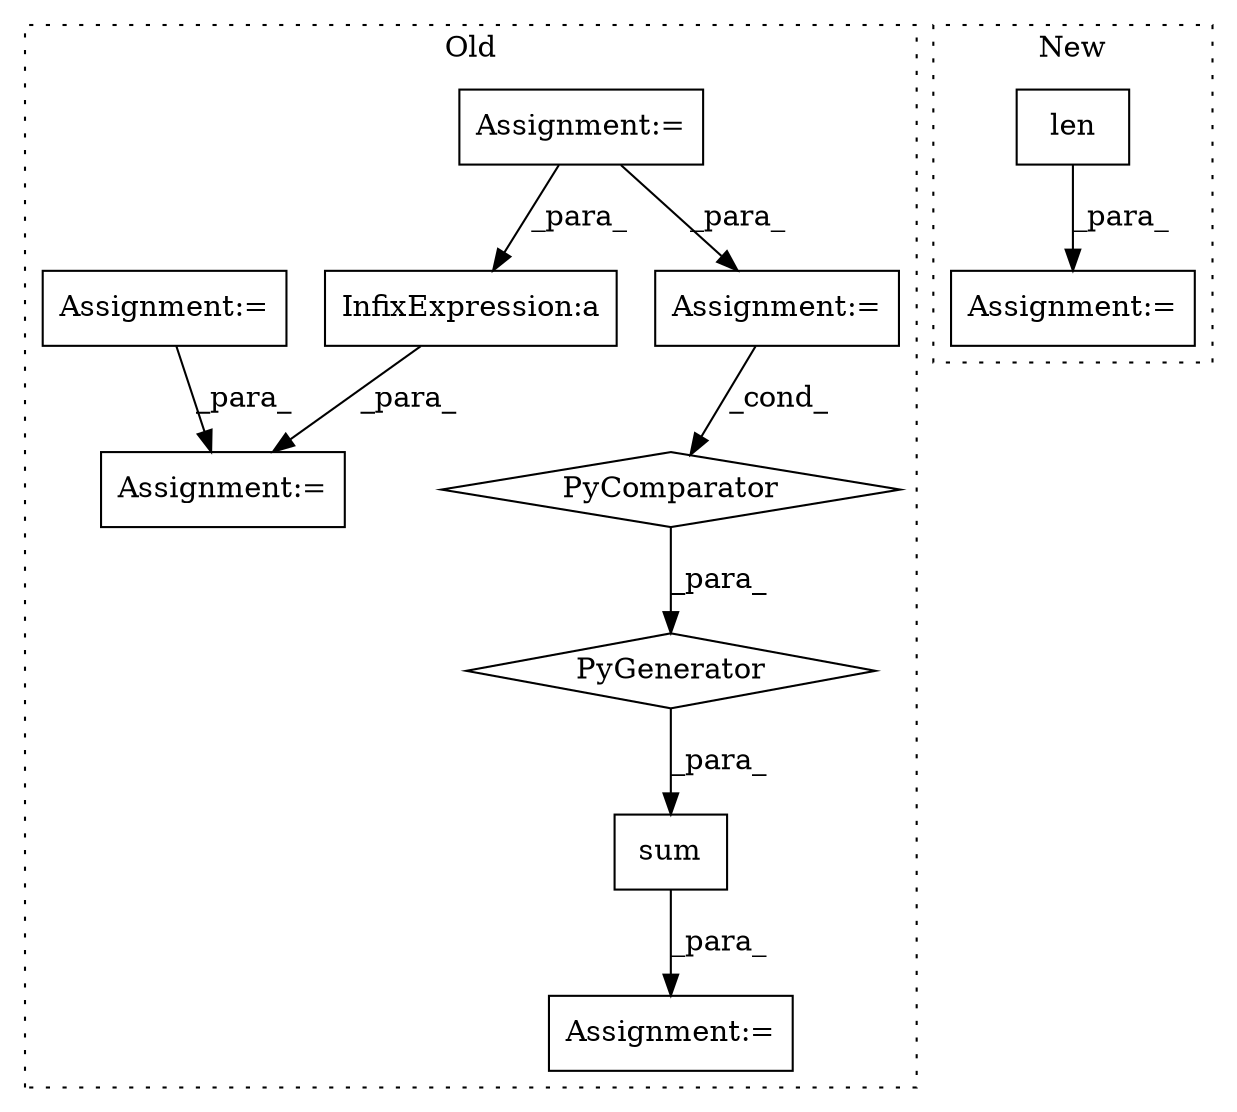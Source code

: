 digraph G {
subgraph cluster0 {
1 [label="PyGenerator" a="107" s="3381" l="101" shape="diamond"];
3 [label="Assignment:=" a="7" s="2808" l="1" shape="box"];
4 [label="PyComparator" a="113" s="3444" l="32" shape="diamond"];
5 [label="Assignment:=" a="7" s="3367" l="1" shape="box"];
7 [label="Assignment:=" a="7" s="3250" l="1" shape="box"];
8 [label="Assignment:=" a="7" s="3444" l="32" shape="box"];
9 [label="Assignment:=" a="7" s="2678" l="4" shape="box"];
10 [label="sum" a="32" s="3368,3482" l="13,-3" shape="box"];
11 [label="InfixExpression:a" a="27" s="3265" l="3" shape="box"];
label = "Old";
style="dotted";
}
subgraph cluster1 {
2 [label="len" a="32" s="4308,4328" l="4,1" shape="box"];
6 [label="Assignment:=" a="7" s="4293" l="1" shape="box"];
label = "New";
style="dotted";
}
1 -> 10 [label="_para_"];
2 -> 6 [label="_para_"];
3 -> 8 [label="_para_"];
3 -> 11 [label="_para_"];
4 -> 1 [label="_para_"];
8 -> 4 [label="_cond_"];
9 -> 7 [label="_para_"];
10 -> 5 [label="_para_"];
11 -> 7 [label="_para_"];
}